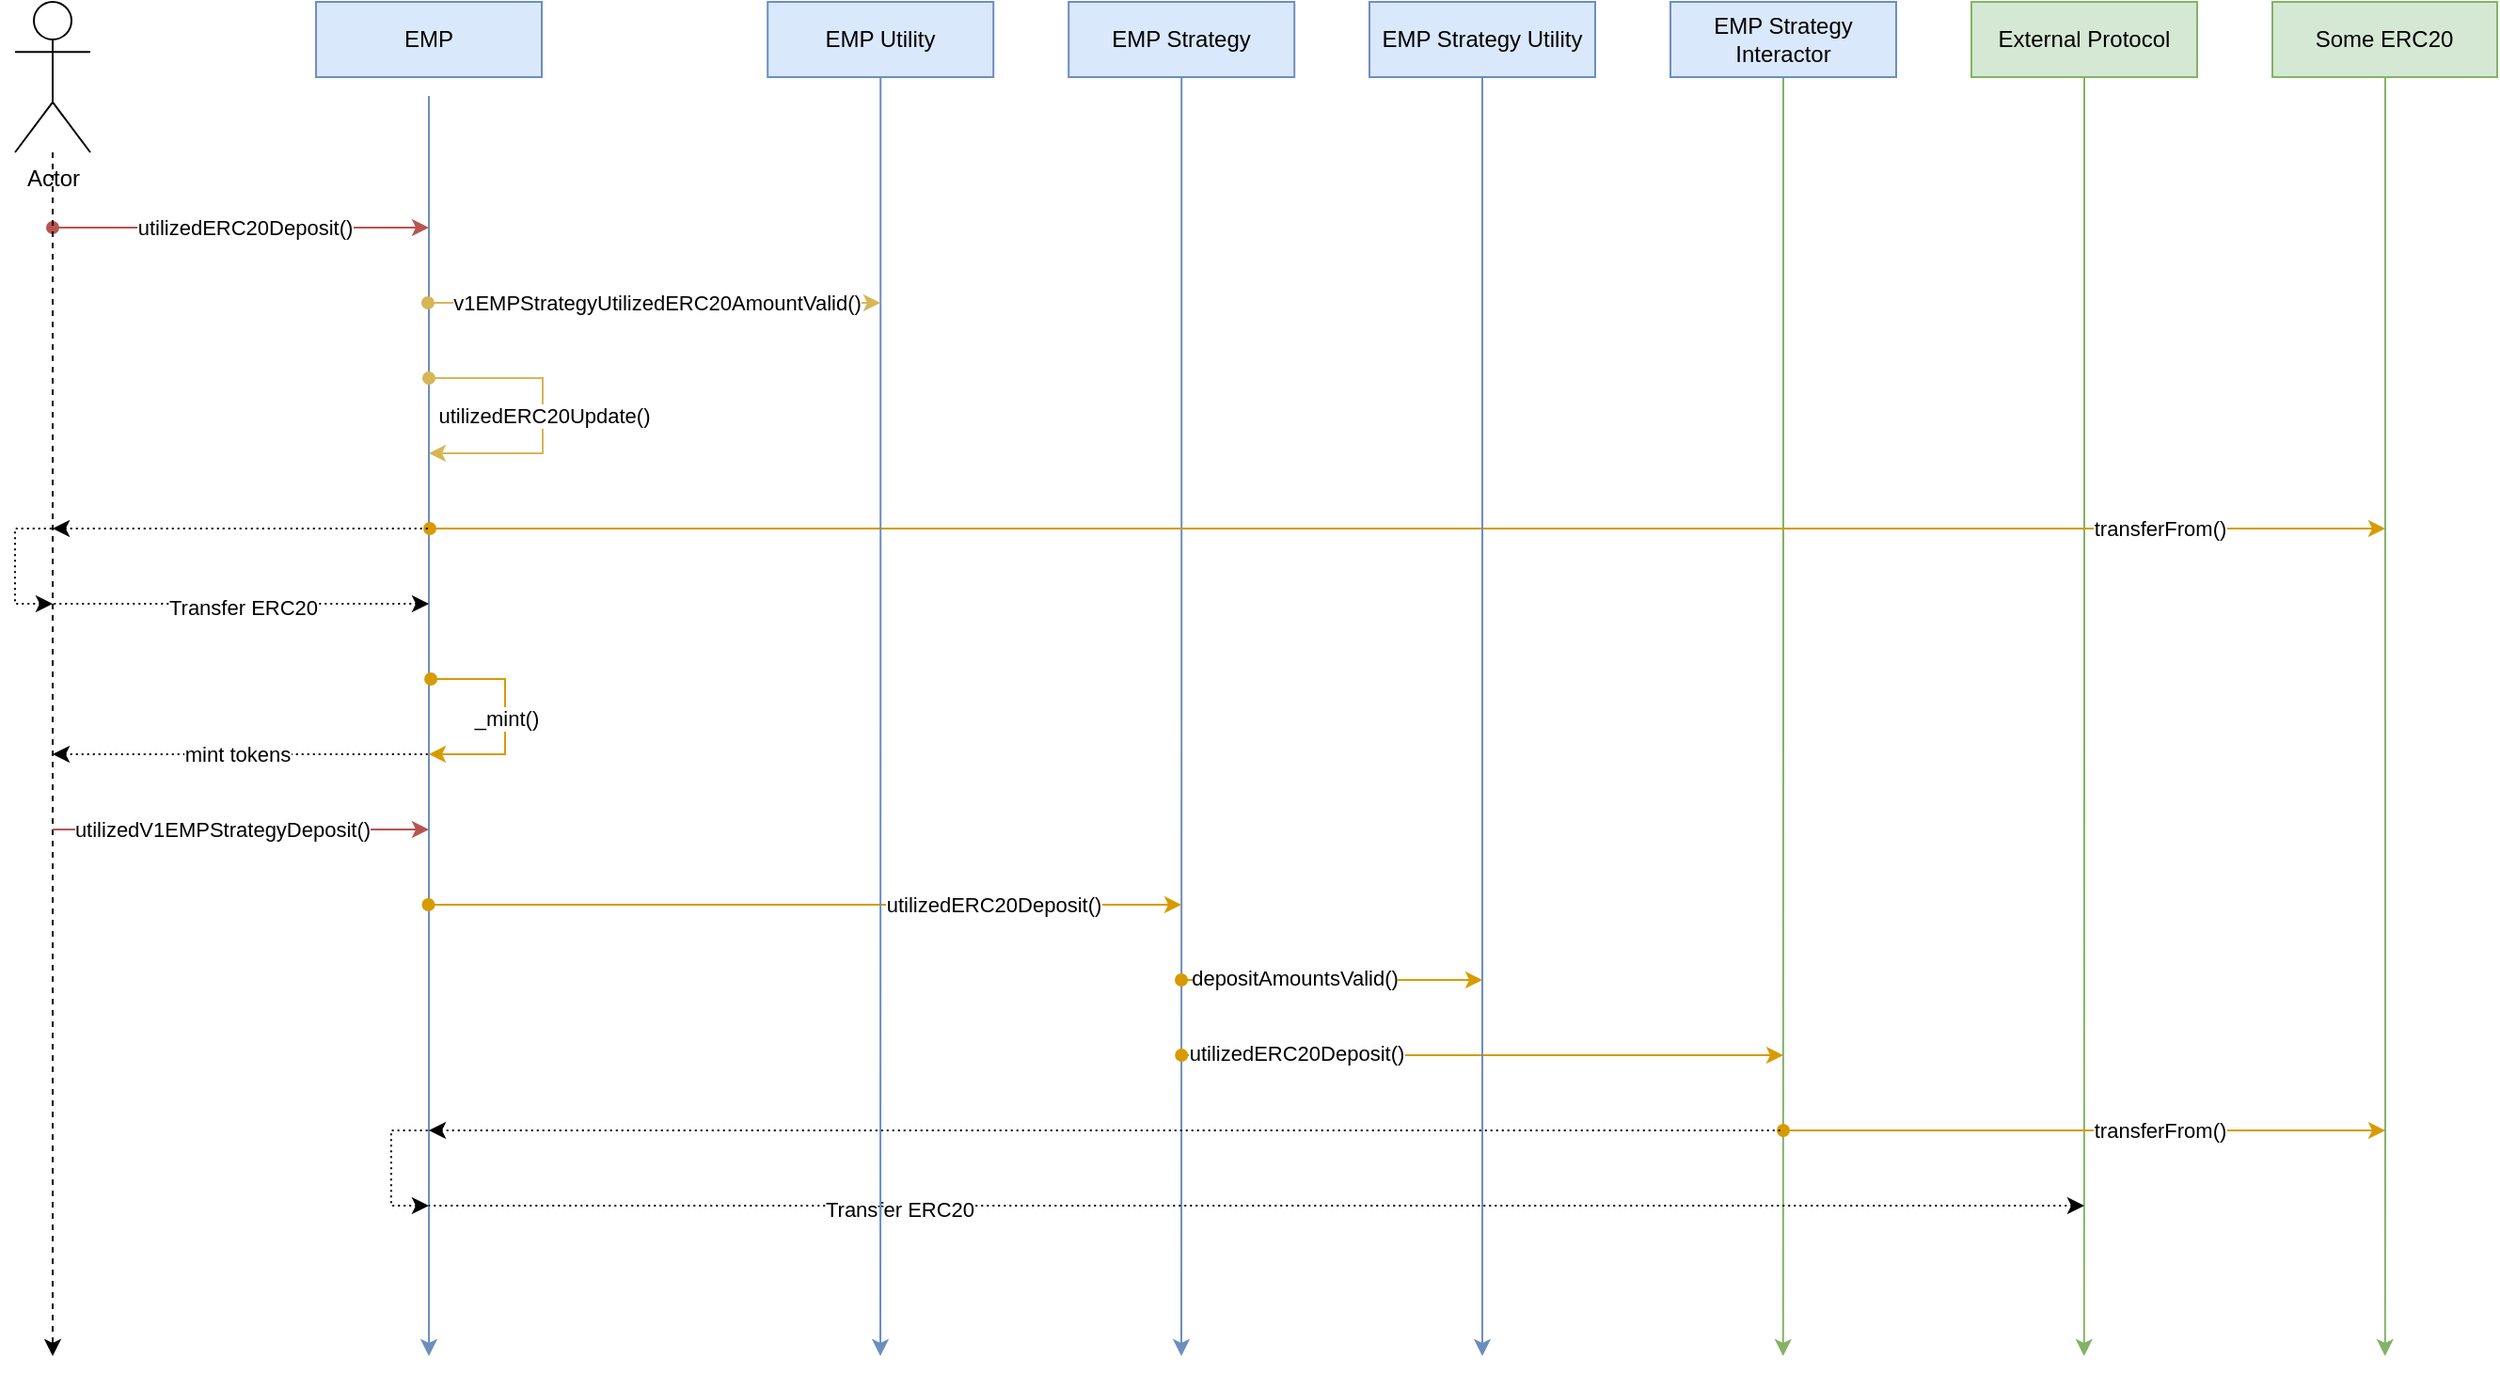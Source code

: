 <mxfile version="24.8.3">
  <diagram name="Page-1" id="pazCaoZUeLf8iRMA3fpz">
    <mxGraphModel dx="1912" dy="1040" grid="1" gridSize="10" guides="0" tooltips="1" connect="1" arrows="1" fold="1" page="1" pageScale="1" pageWidth="850" pageHeight="1100" math="0" shadow="0">
      <root>
        <mxCell id="0" />
        <mxCell id="1" parent="0" />
        <mxCell id="fR324A7tiwtD0hRDOKzB-23" style="edgeStyle=orthogonalEdgeStyle;rounded=0;orthogonalLoop=1;jettySize=auto;html=1;exitX=0.5;exitY=1;exitDx=0;exitDy=0;fillColor=#dae8fc;strokeColor=#6c8ebf;" parent="1" edge="1">
          <mxGeometry relative="1" as="geometry">
            <mxPoint x="260" y="760" as="targetPoint" />
            <mxPoint x="260" y="90" as="sourcePoint" />
            <Array as="points">
              <mxPoint x="260" y="540" />
              <mxPoint x="260" y="540" />
            </Array>
          </mxGeometry>
        </mxCell>
        <mxCell id="fR324A7tiwtD0hRDOKzB-1" value="EMP" style="rounded=0;whiteSpace=wrap;html=1;fillColor=#dae8fc;strokeColor=#6c8ebf;" parent="1" vertex="1">
          <mxGeometry x="200" y="40" width="120" height="40" as="geometry" />
        </mxCell>
        <mxCell id="fR324A7tiwtD0hRDOKzB-42" style="edgeStyle=orthogonalEdgeStyle;rounded=0;orthogonalLoop=1;jettySize=auto;html=1;fillColor=#dae8fc;strokeColor=#6c8ebf;" parent="1" source="fR324A7tiwtD0hRDOKzB-2" edge="1">
          <mxGeometry relative="1" as="geometry">
            <mxPoint x="660" y="760" as="targetPoint" />
            <mxPoint x="660.129" y="160" as="sourcePoint" />
          </mxGeometry>
        </mxCell>
        <mxCell id="fR324A7tiwtD0hRDOKzB-2" value="EMP Strategy" style="rounded=0;whiteSpace=wrap;html=1;fillColor=#dae8fc;strokeColor=#6c8ebf;" parent="1" vertex="1">
          <mxGeometry x="600.1" y="40" width="120" height="40" as="geometry" />
        </mxCell>
        <mxCell id="fR324A7tiwtD0hRDOKzB-48" style="edgeStyle=orthogonalEdgeStyle;rounded=0;orthogonalLoop=1;jettySize=auto;html=1;fillColor=#d5e8d4;strokeColor=#82b366;" parent="1" source="fR324A7tiwtD0hRDOKzB-3" edge="1">
          <mxGeometry relative="1" as="geometry">
            <mxPoint x="979.9" y="760" as="targetPoint" />
            <mxPoint x="979.966" y="120" as="sourcePoint" />
            <Array as="points" />
          </mxGeometry>
        </mxCell>
        <mxCell id="fR324A7tiwtD0hRDOKzB-3" value="EMP Strategy Interactor" style="rounded=0;whiteSpace=wrap;html=1;fillColor=#dae8fc;strokeColor=#6c8ebf;" parent="1" vertex="1">
          <mxGeometry x="920.0" y="40" width="120" height="40" as="geometry" />
        </mxCell>
        <mxCell id="fR324A7tiwtD0hRDOKzB-49" style="edgeStyle=orthogonalEdgeStyle;rounded=0;orthogonalLoop=1;jettySize=auto;html=1;fillColor=#d5e8d4;strokeColor=#82b366;" parent="1" source="fR324A7tiwtD0hRDOKzB-8" edge="1">
          <mxGeometry relative="1" as="geometry">
            <mxPoint x="1139.9" y="760" as="targetPoint" />
          </mxGeometry>
        </mxCell>
        <mxCell id="fR324A7tiwtD0hRDOKzB-8" value="External Protocol" style="rounded=0;whiteSpace=wrap;html=1;fillColor=#d5e8d4;strokeColor=#82b366;" parent="1" vertex="1">
          <mxGeometry x="1080" y="40" width="120" height="40" as="geometry" />
        </mxCell>
        <mxCell id="fR324A7tiwtD0hRDOKzB-19" style="edgeStyle=orthogonalEdgeStyle;rounded=0;orthogonalLoop=1;jettySize=auto;html=1;endArrow=classic;endFill=1;fillColor=#f8cecc;strokeColor=#b85450;startArrow=oval;startFill=1;" parent="1" edge="1">
          <mxGeometry relative="1" as="geometry">
            <mxPoint x="260" y="160" as="targetPoint" />
            <mxPoint x="60" y="160" as="sourcePoint" />
          </mxGeometry>
        </mxCell>
        <mxCell id="fR324A7tiwtD0hRDOKzB-20" value="utilizedERC20Deposit()" style="edgeLabel;html=1;align=center;verticalAlign=middle;resizable=0;points=[];" parent="fR324A7tiwtD0hRDOKzB-19" vertex="1" connectable="0">
          <mxGeometry x="0.175" y="1" relative="1" as="geometry">
            <mxPoint x="-16" y="1" as="offset" />
          </mxGeometry>
        </mxCell>
        <mxCell id="fR324A7tiwtD0hRDOKzB-25" style="edgeStyle=orthogonalEdgeStyle;rounded=0;orthogonalLoop=1;jettySize=auto;html=1;dashed=1;" parent="1" source="fR324A7tiwtD0hRDOKzB-15" edge="1">
          <mxGeometry relative="1" as="geometry">
            <mxPoint x="60" y="760" as="targetPoint" />
            <mxPoint x="60.034" y="240" as="sourcePoint" />
            <Array as="points" />
          </mxGeometry>
        </mxCell>
        <mxCell id="fR324A7tiwtD0hRDOKzB-15" value="Actor" style="shape=umlActor;verticalLabelPosition=bottom;verticalAlign=top;html=1;outlineConnect=0;" parent="1" vertex="1">
          <mxGeometry x="40" y="40" width="40" height="80" as="geometry" />
        </mxCell>
        <mxCell id="fR324A7tiwtD0hRDOKzB-24" style="edgeStyle=orthogonalEdgeStyle;rounded=0;orthogonalLoop=1;jettySize=auto;html=1;fillColor=#d5e8d4;strokeColor=#82b366;exitX=0.502;exitY=0.5;exitDx=0;exitDy=0;exitPerimeter=0;" parent="1" source="fR324A7tiwtD0hRDOKzB-18" edge="1">
          <mxGeometry relative="1" as="geometry">
            <mxPoint x="1299.9" y="760" as="targetPoint" />
            <mxPoint x="639.759" y="200" as="sourcePoint" />
            <Array as="points">
              <mxPoint x="1300.0" y="640" />
            </Array>
          </mxGeometry>
        </mxCell>
        <mxCell id="fR324A7tiwtD0hRDOKzB-18" value="Some ERC20" style="rounded=0;whiteSpace=wrap;html=1;fillColor=#d5e8d4;strokeColor=#82b366;" parent="1" vertex="1">
          <mxGeometry x="1240.0" y="40" width="119.49" height="40" as="geometry" />
        </mxCell>
        <mxCell id="fR324A7tiwtD0hRDOKzB-26" style="edgeStyle=orthogonalEdgeStyle;rounded=0;orthogonalLoop=1;jettySize=auto;html=1;endArrow=classic;endFill=1;fillColor=#fff2cc;strokeColor=#d6b656;startArrow=oval;startFill=1;" parent="1" edge="1">
          <mxGeometry relative="1" as="geometry">
            <mxPoint x="260" y="280" as="targetPoint" />
            <mxPoint x="260" y="240" as="sourcePoint" />
            <Array as="points">
              <mxPoint x="320.51" y="240" />
              <mxPoint x="320.51" y="280" />
            </Array>
          </mxGeometry>
        </mxCell>
        <mxCell id="fR324A7tiwtD0hRDOKzB-31" value="utilizedERC20Update()" style="edgeLabel;html=1;align=center;verticalAlign=middle;resizable=0;points=[];" parent="fR324A7tiwtD0hRDOKzB-26" vertex="1" connectable="0">
          <mxGeometry y="-2" relative="1" as="geometry">
            <mxPoint x="2" as="offset" />
          </mxGeometry>
        </mxCell>
        <mxCell id="fR324A7tiwtD0hRDOKzB-29" style="edgeStyle=orthogonalEdgeStyle;rounded=0;orthogonalLoop=1;jettySize=auto;html=1;endArrow=classic;endFill=1;fillColor=#ffe6cc;strokeColor=#d79b00;startArrow=oval;startFill=1;" parent="1" edge="1">
          <mxGeometry relative="1" as="geometry">
            <mxPoint x="1300" y="320" as="targetPoint" />
            <mxPoint x="260.51" y="320" as="sourcePoint" />
            <Array as="points">
              <mxPoint x="1080" y="320" />
            </Array>
          </mxGeometry>
        </mxCell>
        <mxCell id="fR324A7tiwtD0hRDOKzB-30" value="transferFrom()" style="edgeLabel;html=1;align=center;verticalAlign=middle;resizable=0;points=[];" parent="fR324A7tiwtD0hRDOKzB-29" vertex="1" connectable="0">
          <mxGeometry x="0.175" y="1" relative="1" as="geometry">
            <mxPoint x="309" y="1" as="offset" />
          </mxGeometry>
        </mxCell>
        <mxCell id="fR324A7tiwtD0hRDOKzB-34" style="edgeStyle=orthogonalEdgeStyle;rounded=0;orthogonalLoop=1;jettySize=auto;html=1;endArrow=classic;endFill=1;fillColor=#ffe6cc;strokeColor=#d79b00;startArrow=oval;startFill=1;" parent="1" edge="1">
          <mxGeometry relative="1" as="geometry">
            <mxPoint x="260" y="440" as="targetPoint" />
            <mxPoint x="261.04" y="400" as="sourcePoint" />
            <Array as="points">
              <mxPoint x="300.51" y="400" />
              <mxPoint x="300.51" y="440" />
            </Array>
          </mxGeometry>
        </mxCell>
        <mxCell id="fR324A7tiwtD0hRDOKzB-35" value="_mint()" style="edgeLabel;html=1;align=center;verticalAlign=middle;resizable=0;points=[];" parent="fR324A7tiwtD0hRDOKzB-34" vertex="1" connectable="0">
          <mxGeometry y="-2" relative="1" as="geometry">
            <mxPoint x="2" as="offset" />
          </mxGeometry>
        </mxCell>
        <mxCell id="fR324A7tiwtD0hRDOKzB-36" style="edgeStyle=orthogonalEdgeStyle;rounded=0;orthogonalLoop=1;jettySize=auto;html=1;endArrow=none;endFill=0;startArrow=classic;startFill=1;dashed=1;dashPattern=1 2;" parent="1" edge="1">
          <mxGeometry relative="1" as="geometry">
            <mxPoint x="260" y="440" as="targetPoint" />
            <mxPoint x="60" y="440" as="sourcePoint" />
          </mxGeometry>
        </mxCell>
        <mxCell id="fR324A7tiwtD0hRDOKzB-37" value="mint tokens" style="edgeLabel;html=1;align=center;verticalAlign=middle;resizable=0;points=[];" parent="fR324A7tiwtD0hRDOKzB-36" vertex="1" connectable="0">
          <mxGeometry x="0.175" y="1" relative="1" as="geometry">
            <mxPoint x="-20" y="1" as="offset" />
          </mxGeometry>
        </mxCell>
        <mxCell id="fR324A7tiwtD0hRDOKzB-38" style="edgeStyle=orthogonalEdgeStyle;rounded=0;orthogonalLoop=1;jettySize=auto;html=1;endArrow=none;endFill=0;startArrow=classic;startFill=1;dashed=1;dashPattern=1 2;" parent="1" edge="1">
          <mxGeometry relative="1" as="geometry">
            <mxPoint x="60" y="360" as="targetPoint" />
            <mxPoint x="260" y="360" as="sourcePoint" />
          </mxGeometry>
        </mxCell>
        <mxCell id="fR324A7tiwtD0hRDOKzB-39" value="Transfer ERC20" style="edgeLabel;html=1;align=center;verticalAlign=middle;resizable=0;points=[];" parent="fR324A7tiwtD0hRDOKzB-38" vertex="1" connectable="0">
          <mxGeometry x="0.175" y="1" relative="1" as="geometry">
            <mxPoint x="18" y="1" as="offset" />
          </mxGeometry>
        </mxCell>
        <mxCell id="fR324A7tiwtD0hRDOKzB-40" value="utilizedV1EMPStrategyDeposit()" style="edgeStyle=none;orthogonalLoop=1;jettySize=auto;html=1;rounded=0;fillColor=#f8cecc;strokeColor=#b85450;" parent="1" edge="1">
          <mxGeometry x="-0.1" width="100" relative="1" as="geometry">
            <mxPoint x="60" y="480" as="sourcePoint" />
            <mxPoint x="260" y="480" as="targetPoint" />
            <Array as="points" />
            <mxPoint as="offset" />
          </mxGeometry>
        </mxCell>
        <mxCell id="fR324A7tiwtD0hRDOKzB-43" style="edgeStyle=orthogonalEdgeStyle;rounded=0;orthogonalLoop=1;jettySize=auto;html=1;endArrow=classic;endFill=1;fillColor=#ffe6cc;strokeColor=#d79b00;startArrow=oval;startFill=1;" parent="1" edge="1">
          <mxGeometry relative="1" as="geometry">
            <mxPoint x="660" y="520" as="targetPoint" />
            <mxPoint x="259.75" y="520" as="sourcePoint" />
          </mxGeometry>
        </mxCell>
        <mxCell id="fR324A7tiwtD0hRDOKzB-44" value="utilizedERC20Deposit()" style="edgeLabel;html=1;align=center;verticalAlign=middle;resizable=0;points=[];" parent="fR324A7tiwtD0hRDOKzB-43" vertex="1" connectable="0">
          <mxGeometry x="0.175" y="1" relative="1" as="geometry">
            <mxPoint x="65" y="1" as="offset" />
          </mxGeometry>
        </mxCell>
        <mxCell id="fR324A7tiwtD0hRDOKzB-45" style="edgeStyle=orthogonalEdgeStyle;rounded=0;orthogonalLoop=1;jettySize=auto;html=1;endArrow=classic;endFill=1;fillColor=#ffe6cc;strokeColor=#d79b00;startArrow=oval;startFill=1;" parent="1" edge="1">
          <mxGeometry relative="1" as="geometry">
            <mxPoint x="980" y="600" as="targetPoint" />
            <mxPoint x="660.1" y="600" as="sourcePoint" />
          </mxGeometry>
        </mxCell>
        <mxCell id="fR324A7tiwtD0hRDOKzB-47" value="utilizedERC20Deposit()" style="edgeLabel;html=1;align=center;verticalAlign=middle;resizable=0;points=[];" parent="fR324A7tiwtD0hRDOKzB-45" vertex="1" connectable="0">
          <mxGeometry x="-0.385" y="1" relative="1" as="geometry">
            <mxPoint x="-38" as="offset" />
          </mxGeometry>
        </mxCell>
        <mxCell id="fR324A7tiwtD0hRDOKzB-50" style="edgeStyle=orthogonalEdgeStyle;rounded=0;orthogonalLoop=1;jettySize=auto;html=1;endArrow=none;endFill=0;startArrow=classic;startFill=1;dashed=1;dashPattern=1 2;" parent="1" edge="1">
          <mxGeometry relative="1" as="geometry">
            <mxPoint x="260" y="680" as="targetPoint" />
            <mxPoint x="1140" y="680" as="sourcePoint" />
          </mxGeometry>
        </mxCell>
        <mxCell id="fR324A7tiwtD0hRDOKzB-51" value="Transfer ERC20" style="edgeLabel;html=1;align=center;verticalAlign=middle;resizable=0;points=[];" parent="fR324A7tiwtD0hRDOKzB-50" vertex="1" connectable="0">
          <mxGeometry x="0.175" y="1" relative="1" as="geometry">
            <mxPoint x="-113" y="1" as="offset" />
          </mxGeometry>
        </mxCell>
        <mxCell id="fR324A7tiwtD0hRDOKzB-52" style="edgeStyle=orthogonalEdgeStyle;rounded=0;orthogonalLoop=1;jettySize=auto;html=1;endArrow=classic;endFill=1;fillColor=#ffe6cc;strokeColor=#d79b00;startArrow=oval;startFill=1;" parent="1" edge="1">
          <mxGeometry relative="1" as="geometry">
            <mxPoint x="1300.0" y="640" as="targetPoint" />
            <mxPoint x="980.0" y="640" as="sourcePoint" />
            <Array as="points">
              <mxPoint x="1210.0" y="640" />
            </Array>
          </mxGeometry>
        </mxCell>
        <mxCell id="fR324A7tiwtD0hRDOKzB-53" value="transferFrom()" style="edgeLabel;html=1;align=center;verticalAlign=middle;resizable=0;points=[];" parent="fR324A7tiwtD0hRDOKzB-52" vertex="1" connectable="0">
          <mxGeometry x="0.175" y="1" relative="1" as="geometry">
            <mxPoint x="12" y="1" as="offset" />
          </mxGeometry>
        </mxCell>
        <mxCell id="fR324A7tiwtD0hRDOKzB-54" style="edgeStyle=orthogonalEdgeStyle;rounded=0;orthogonalLoop=1;jettySize=auto;html=1;endArrow=none;endFill=0;startArrow=classic;startFill=1;dashed=1;dashPattern=1 2;" parent="1" edge="1">
          <mxGeometry relative="1" as="geometry">
            <mxPoint x="260" y="320" as="targetPoint" />
            <mxPoint x="60" y="320" as="sourcePoint" />
          </mxGeometry>
        </mxCell>
        <mxCell id="fR324A7tiwtD0hRDOKzB-56" style="edgeStyle=orthogonalEdgeStyle;rounded=0;orthogonalLoop=1;jettySize=auto;html=1;endArrow=none;endFill=0;startArrow=classic;startFill=1;dashed=1;dashPattern=1 2;" parent="1" edge="1">
          <mxGeometry relative="1" as="geometry">
            <mxPoint x="60" y="320" as="targetPoint" />
            <mxPoint x="60" y="360" as="sourcePoint" />
            <Array as="points">
              <mxPoint x="40" y="360" />
              <mxPoint x="40" y="320" />
            </Array>
          </mxGeometry>
        </mxCell>
        <mxCell id="fR324A7tiwtD0hRDOKzB-57" style="edgeStyle=orthogonalEdgeStyle;rounded=0;orthogonalLoop=1;jettySize=auto;html=1;endArrow=none;endFill=0;startArrow=classic;startFill=1;dashed=1;dashPattern=1 2;" parent="1" edge="1">
          <mxGeometry relative="1" as="geometry">
            <mxPoint x="259.96" y="640" as="targetPoint" />
            <mxPoint x="259.96" y="680" as="sourcePoint" />
            <Array as="points">
              <mxPoint x="239.96" y="680" />
              <mxPoint x="239.96" y="640" />
            </Array>
          </mxGeometry>
        </mxCell>
        <mxCell id="fR324A7tiwtD0hRDOKzB-58" style="edgeStyle=orthogonalEdgeStyle;rounded=0;orthogonalLoop=1;jettySize=auto;html=1;endArrow=none;endFill=0;startArrow=classic;startFill=1;dashed=1;dashPattern=1 2;" parent="1" edge="1">
          <mxGeometry relative="1" as="geometry">
            <mxPoint x="980" y="640" as="targetPoint" />
            <mxPoint x="260" y="640" as="sourcePoint" />
          </mxGeometry>
        </mxCell>
        <mxCell id="dY4Isz8nKz-BvBwB_T4C-2" style="edgeStyle=orthogonalEdgeStyle;rounded=0;orthogonalLoop=1;jettySize=auto;html=1;exitX=0.5;exitY=1;exitDx=0;exitDy=0;fillColor=#dae8fc;strokeColor=#6c8ebf;" edge="1" parent="1" source="dY4Isz8nKz-BvBwB_T4C-1">
          <mxGeometry relative="1" as="geometry">
            <mxPoint x="500" y="760" as="targetPoint" />
          </mxGeometry>
        </mxCell>
        <mxCell id="dY4Isz8nKz-BvBwB_T4C-1" value="EMP Utility" style="rounded=0;whiteSpace=wrap;html=1;fillColor=#dae8fc;strokeColor=#6c8ebf;" vertex="1" parent="1">
          <mxGeometry x="440.1" y="40" width="120" height="40" as="geometry" />
        </mxCell>
        <mxCell id="dY4Isz8nKz-BvBwB_T4C-3" style="edgeStyle=orthogonalEdgeStyle;rounded=0;orthogonalLoop=1;jettySize=auto;html=1;endArrow=classic;endFill=1;fillColor=#fff2cc;strokeColor=#d6b656;startArrow=oval;startFill=1;" edge="1" parent="1">
          <mxGeometry relative="1" as="geometry">
            <mxPoint x="500" y="200" as="targetPoint" />
            <mxPoint x="259.48" y="200" as="sourcePoint" />
            <Array as="points">
              <mxPoint x="370" y="200" />
              <mxPoint x="370" y="200" />
            </Array>
          </mxGeometry>
        </mxCell>
        <mxCell id="dY4Isz8nKz-BvBwB_T4C-4" value="v1EMPStrategyUtilizedERC20AmountValid()" style="edgeLabel;html=1;align=center;verticalAlign=middle;resizable=0;points=[];" vertex="1" connectable="0" parent="dY4Isz8nKz-BvBwB_T4C-3">
          <mxGeometry y="-2" relative="1" as="geometry">
            <mxPoint x="1" y="-2" as="offset" />
          </mxGeometry>
        </mxCell>
        <mxCell id="dY4Isz8nKz-BvBwB_T4C-24" style="edgeStyle=orthogonalEdgeStyle;rounded=0;orthogonalLoop=1;jettySize=auto;html=1;fillColor=#dae8fc;strokeColor=#6c8ebf;" edge="1" parent="1" source="dY4Isz8nKz-BvBwB_T4C-23">
          <mxGeometry relative="1" as="geometry">
            <mxPoint x="820" y="760" as="targetPoint" />
          </mxGeometry>
        </mxCell>
        <mxCell id="dY4Isz8nKz-BvBwB_T4C-23" value="EMP Strategy Utility" style="rounded=0;whiteSpace=wrap;html=1;fillColor=#dae8fc;strokeColor=#6c8ebf;" vertex="1" parent="1">
          <mxGeometry x="760.0" y="40" width="120" height="40" as="geometry" />
        </mxCell>
        <mxCell id="dY4Isz8nKz-BvBwB_T4C-25" style="edgeStyle=orthogonalEdgeStyle;rounded=0;orthogonalLoop=1;jettySize=auto;html=1;endArrow=classic;endFill=1;fillColor=#ffe6cc;strokeColor=#d79b00;startArrow=oval;startFill=1;" edge="1" parent="1">
          <mxGeometry relative="1" as="geometry">
            <mxPoint x="820" y="560" as="targetPoint" />
            <mxPoint x="660.0" y="560" as="sourcePoint" />
          </mxGeometry>
        </mxCell>
        <mxCell id="dY4Isz8nKz-BvBwB_T4C-26" value="depositAmountsValid()" style="edgeLabel;html=1;align=center;verticalAlign=middle;resizable=0;points=[];" vertex="1" connectable="0" parent="dY4Isz8nKz-BvBwB_T4C-25">
          <mxGeometry x="-0.385" y="1" relative="1" as="geometry">
            <mxPoint x="11" as="offset" />
          </mxGeometry>
        </mxCell>
      </root>
    </mxGraphModel>
  </diagram>
</mxfile>
